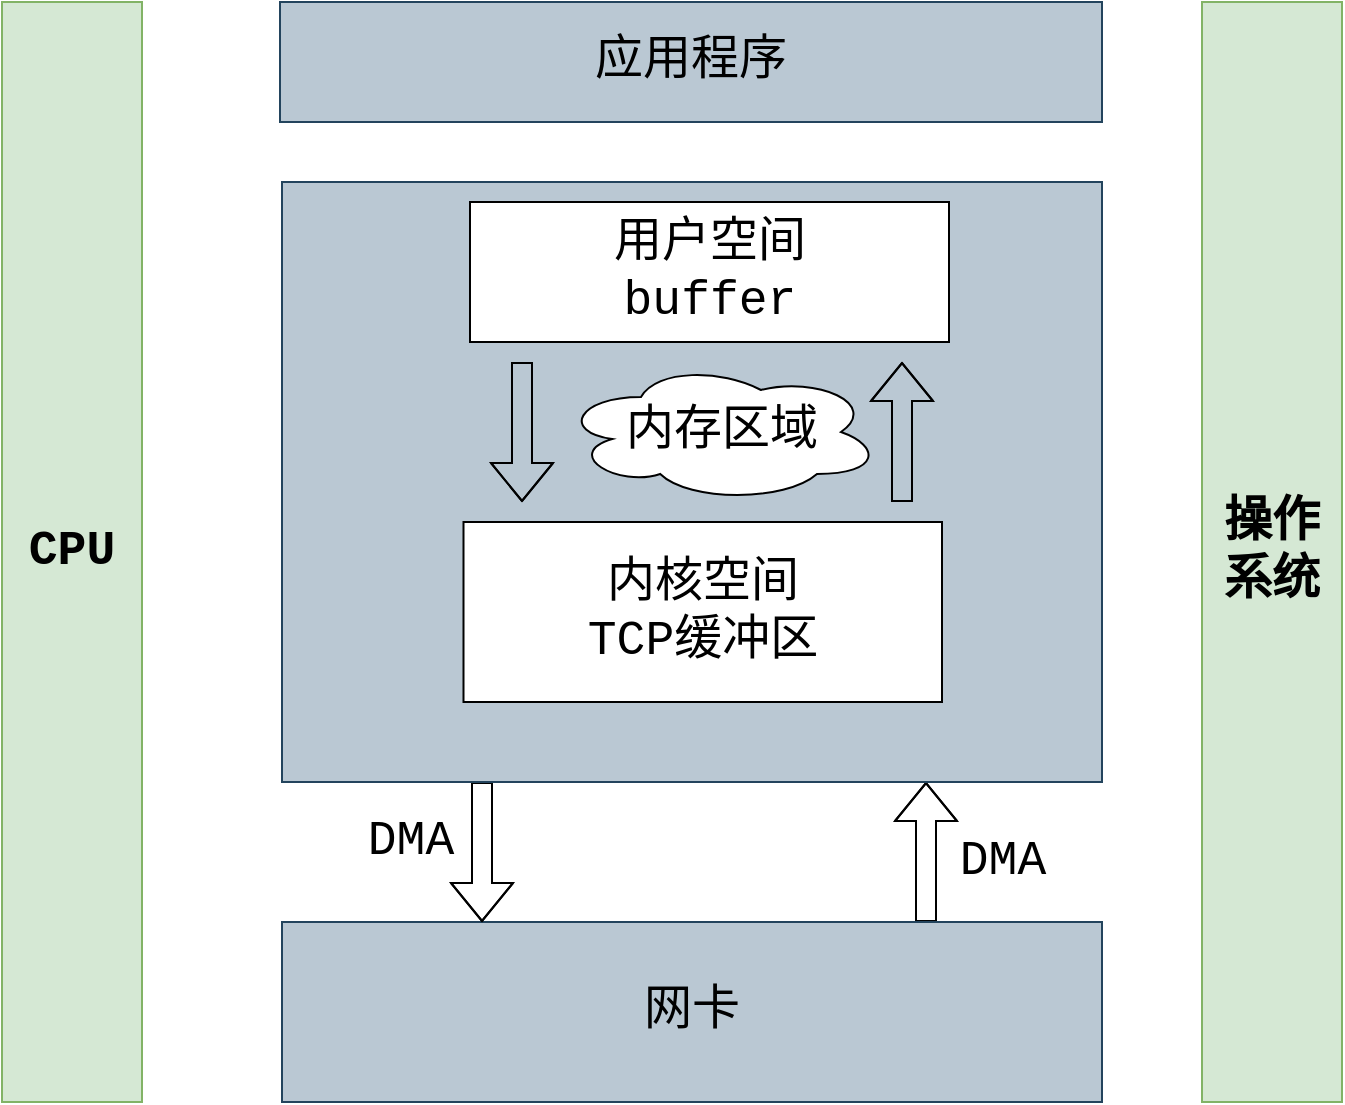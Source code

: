 <mxfile version="16.5.6" type="github">
  <diagram id="rL1HMUEE2gnVwnorkcU-" name="第 1 页">
    <mxGraphModel dx="2062" dy="1113" grid="1" gridSize="10" guides="1" tooltips="1" connect="1" arrows="1" fold="1" page="1" pageScale="1" pageWidth="827" pageHeight="1169" math="0" shadow="0">
      <root>
        <mxCell id="0" />
        <mxCell id="1" parent="0" />
        <mxCell id="Miz9G__O4XcfNqGgYx-K-1" value="&lt;font style=&quot;font-size: 24px&quot; face=&quot;Courier New&quot;&gt;应用程序&lt;/font&gt;" style="rounded=0;whiteSpace=wrap;html=1;fillColor=#bac8d3;strokeColor=#23445d;" vertex="1" parent="1">
          <mxGeometry x="199" y="110" width="411" height="60" as="geometry" />
        </mxCell>
        <mxCell id="Miz9G__O4XcfNqGgYx-K-2" value="" style="edgeStyle=orthogonalEdgeStyle;shape=flexArrow;rounded=0;orthogonalLoop=1;jettySize=auto;html=1;fontFamily=Courier New;fontSize=24;" edge="1" parent="1">
          <mxGeometry relative="1" as="geometry">
            <mxPoint x="522" y="570" as="sourcePoint" />
            <mxPoint x="522" y="500" as="targetPoint" />
            <Array as="points">
              <mxPoint x="522" y="530" />
              <mxPoint x="522" y="530" />
            </Array>
          </mxGeometry>
        </mxCell>
        <mxCell id="Miz9G__O4XcfNqGgYx-K-3" value="&lt;font face=&quot;Courier New&quot;&gt;&lt;span style=&quot;font-size: 24px&quot;&gt;网卡&lt;/span&gt;&lt;/font&gt;" style="rounded=0;whiteSpace=wrap;html=1;fillColor=#bac8d3;strokeColor=#23445d;" vertex="1" parent="1">
          <mxGeometry x="200" y="570" width="410" height="90" as="geometry" />
        </mxCell>
        <mxCell id="Miz9G__O4XcfNqGgYx-K-4" value="" style="edgeStyle=orthogonalEdgeStyle;shape=flexArrow;rounded=0;orthogonalLoop=1;jettySize=auto;html=1;fontFamily=Courier New;fontSize=24;" edge="1" parent="1" source="Miz9G__O4XcfNqGgYx-K-5" target="Miz9G__O4XcfNqGgYx-K-3">
          <mxGeometry relative="1" as="geometry">
            <Array as="points">
              <mxPoint x="300" y="540" />
              <mxPoint x="300" y="540" />
            </Array>
          </mxGeometry>
        </mxCell>
        <mxCell id="Miz9G__O4XcfNqGgYx-K-5" value="" style="rounded=0;whiteSpace=wrap;html=1;fontFamily=Courier New;fontSize=24;fillColor=#bac8d3;strokeColor=#23445d;" vertex="1" parent="1">
          <mxGeometry x="200" y="200" width="410" height="300" as="geometry" />
        </mxCell>
        <mxCell id="Miz9G__O4XcfNqGgYx-K-6" value="用户空间&lt;br&gt;buffer" style="rounded=0;whiteSpace=wrap;html=1;fontFamily=Courier New;fontSize=24;" vertex="1" parent="1">
          <mxGeometry x="294" y="210" width="239.5" height="70" as="geometry" />
        </mxCell>
        <mxCell id="Miz9G__O4XcfNqGgYx-K-7" value="内核空间&lt;br&gt;TCP缓冲区" style="rounded=0;whiteSpace=wrap;html=1;fontFamily=Courier New;fontSize=24;" vertex="1" parent="1">
          <mxGeometry x="290.75" y="370" width="239.25" height="90" as="geometry" />
        </mxCell>
        <mxCell id="Miz9G__O4XcfNqGgYx-K-8" value="内存区域" style="ellipse;shape=cloud;whiteSpace=wrap;html=1;fontFamily=Courier New;fontSize=24;" vertex="1" parent="1">
          <mxGeometry x="339.5" y="290" width="160" height="70" as="geometry" />
        </mxCell>
        <mxCell id="Miz9G__O4XcfNqGgYx-K-9" value="DMA" style="text;html=1;align=center;verticalAlign=middle;resizable=0;points=[];autosize=1;strokeColor=none;fillColor=none;fontSize=24;fontFamily=Courier New;" vertex="1" parent="1">
          <mxGeometry x="530" y="525" width="60" height="30" as="geometry" />
        </mxCell>
        <mxCell id="Miz9G__O4XcfNqGgYx-K-10" value="DMA" style="text;html=1;align=center;verticalAlign=middle;resizable=0;points=[];autosize=1;strokeColor=none;fillColor=none;fontSize=24;fontFamily=Courier New;" vertex="1" parent="1">
          <mxGeometry x="234" y="515" width="60" height="30" as="geometry" />
        </mxCell>
        <mxCell id="Miz9G__O4XcfNqGgYx-K-11" value="&lt;b&gt;CPU&lt;/b&gt;" style="rounded=0;whiteSpace=wrap;html=1;fontFamily=Courier New;fontSize=24;fillColor=#d5e8d4;strokeColor=#82b366;" vertex="1" parent="1">
          <mxGeometry x="60" y="110" width="70" height="550" as="geometry" />
        </mxCell>
        <mxCell id="Miz9G__O4XcfNqGgYx-K-12" value="&lt;b&gt;操作系统&lt;/b&gt;" style="rounded=0;whiteSpace=wrap;html=1;fontFamily=Courier New;fontSize=24;fillColor=#d5e8d4;strokeColor=#82b366;" vertex="1" parent="1">
          <mxGeometry x="660" y="110" width="70" height="550" as="geometry" />
        </mxCell>
        <mxCell id="Miz9G__O4XcfNqGgYx-K-13" value="" style="edgeStyle=orthogonalEdgeStyle;shape=flexArrow;rounded=0;orthogonalLoop=1;jettySize=auto;html=1;fontFamily=Courier New;fontSize=24;" edge="1" parent="1">
          <mxGeometry relative="1" as="geometry">
            <mxPoint x="510" y="360" as="sourcePoint" />
            <mxPoint x="510" y="290" as="targetPoint" />
            <Array as="points">
              <mxPoint x="510" y="320" />
              <mxPoint x="510" y="320" />
            </Array>
          </mxGeometry>
        </mxCell>
        <mxCell id="Miz9G__O4XcfNqGgYx-K-14" value="" style="edgeStyle=orthogonalEdgeStyle;shape=flexArrow;rounded=0;orthogonalLoop=1;jettySize=auto;html=1;fontFamily=Courier New;fontSize=24;" edge="1" parent="1">
          <mxGeometry relative="1" as="geometry">
            <Array as="points">
              <mxPoint x="320" y="330" />
              <mxPoint x="320" y="330" />
            </Array>
            <mxPoint x="320" y="290" as="sourcePoint" />
            <mxPoint x="320" y="360" as="targetPoint" />
          </mxGeometry>
        </mxCell>
      </root>
    </mxGraphModel>
  </diagram>
</mxfile>
